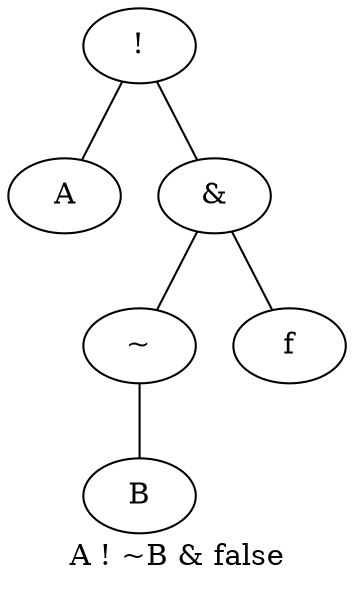 graph ""
	{
	label="A ! ~B & false"
	n001 -- n002 ;
	n001 -- n003 ;
	n003 -- n004 ;
	n003 -- n005 ;
	n004 -- n006 ;
	n001 [label="!"] ;
	n002 [label="A"] ;
	n003 [label="&"] ;
	n004 [label="~"] ;
	n005 [label="f"] ;
	n006 [label="B"] ;
	}
